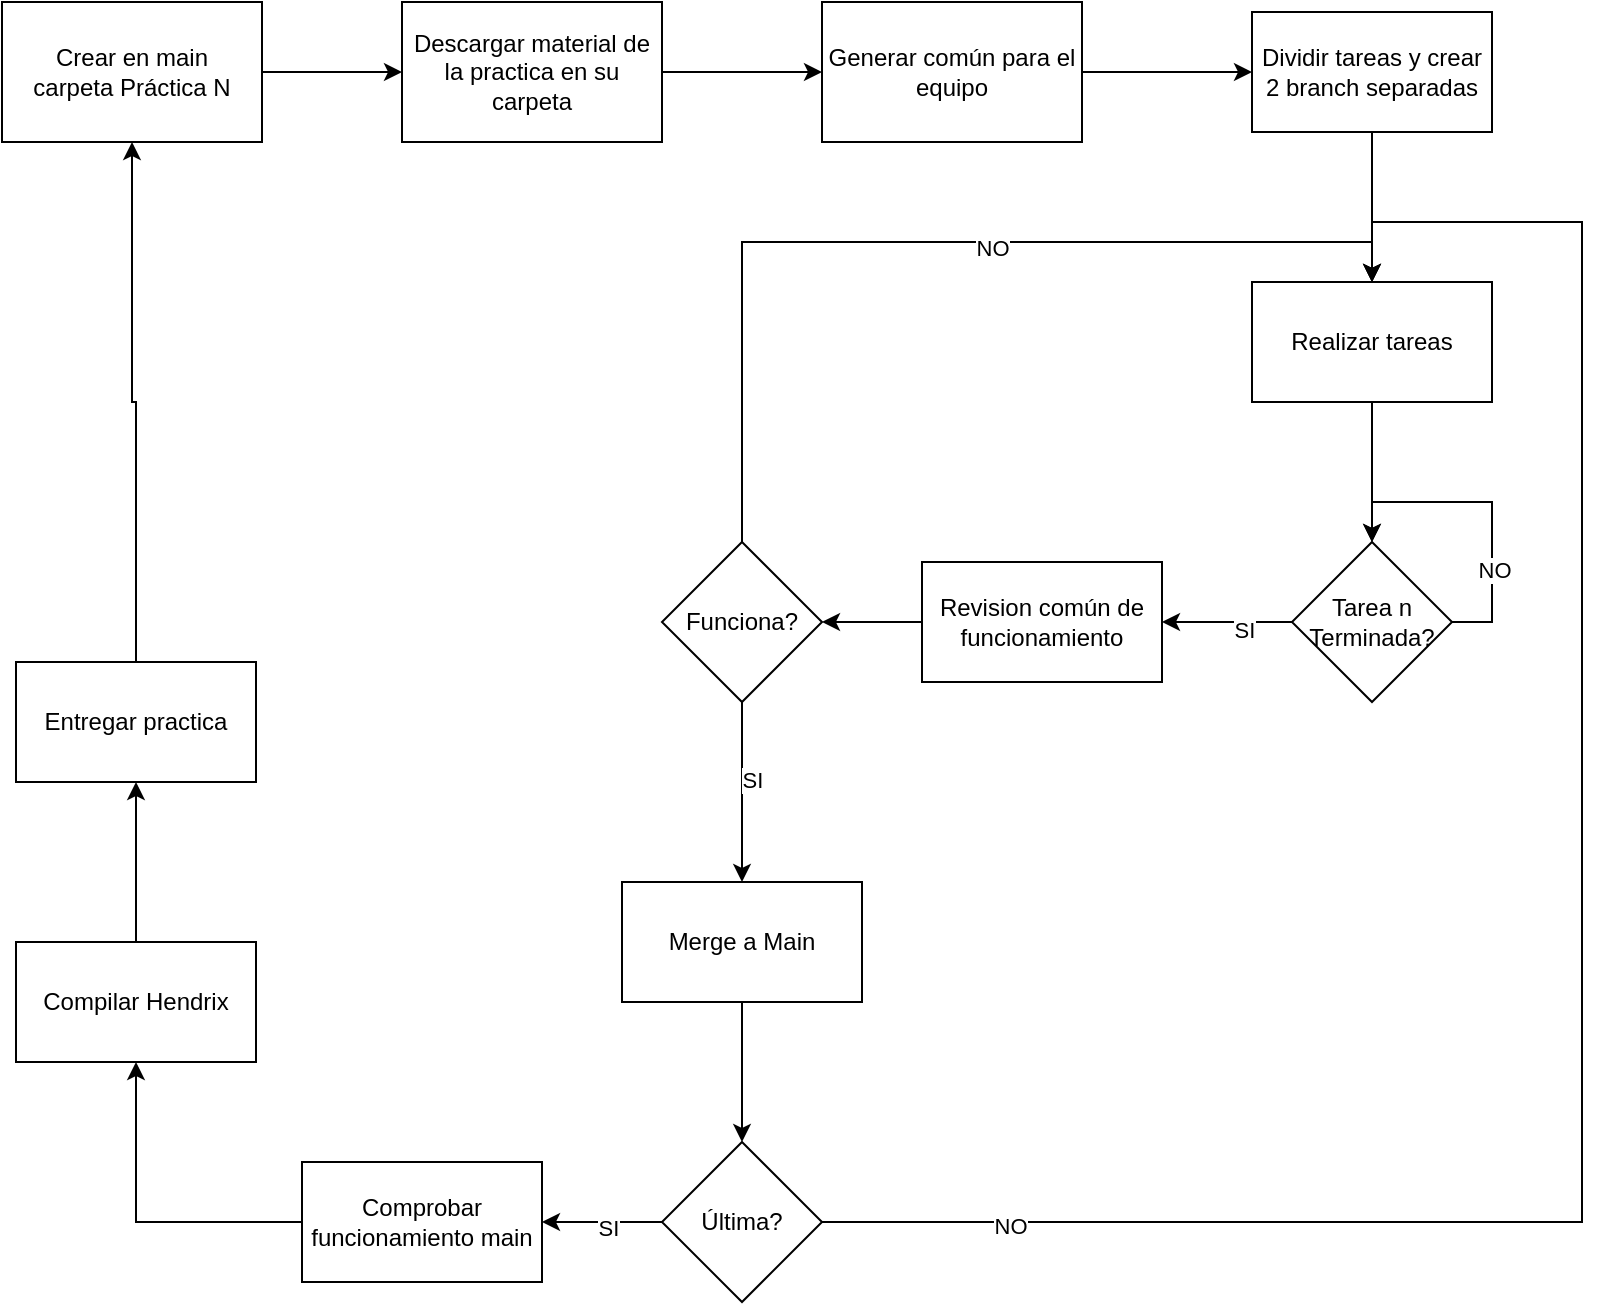 <mxfile version="22.0.5" type="github">
  <diagram name="Page-1" id="ozxdBf5o1T0y6ycwpzWR">
    <mxGraphModel dx="1809" dy="1073" grid="1" gridSize="10" guides="1" tooltips="1" connect="1" arrows="1" fold="1" page="1" pageScale="1" pageWidth="850" pageHeight="1100" math="0" shadow="0">
      <root>
        <mxCell id="0" />
        <mxCell id="1" parent="0" />
        <mxCell id="duuN96d6mN_fn4IOZpLF-4" value="" style="edgeStyle=orthogonalEdgeStyle;rounded=0;orthogonalLoop=1;jettySize=auto;html=1;" parent="1" source="duuN96d6mN_fn4IOZpLF-1" target="duuN96d6mN_fn4IOZpLF-3" edge="1">
          <mxGeometry relative="1" as="geometry" />
        </mxCell>
        <mxCell id="duuN96d6mN_fn4IOZpLF-1" value="&lt;div&gt;Crear en main&lt;/div&gt;&lt;div&gt;carpeta Práctica N&lt;br&gt;&lt;/div&gt;" style="rounded=0;whiteSpace=wrap;html=1;" parent="1" vertex="1">
          <mxGeometry x="30" y="180" width="130" height="70" as="geometry" />
        </mxCell>
        <mxCell id="duuN96d6mN_fn4IOZpLF-6" value="" style="edgeStyle=orthogonalEdgeStyle;rounded=0;orthogonalLoop=1;jettySize=auto;html=1;" parent="1" source="duuN96d6mN_fn4IOZpLF-3" target="duuN96d6mN_fn4IOZpLF-5" edge="1">
          <mxGeometry relative="1" as="geometry" />
        </mxCell>
        <mxCell id="duuN96d6mN_fn4IOZpLF-3" value="Descargar material de la practica en su carpeta " style="whiteSpace=wrap;html=1;rounded=0;" parent="1" vertex="1">
          <mxGeometry x="230" y="180" width="130" height="70" as="geometry" />
        </mxCell>
        <mxCell id="duuN96d6mN_fn4IOZpLF-8" value="" style="edgeStyle=orthogonalEdgeStyle;rounded=0;orthogonalLoop=1;jettySize=auto;html=1;" parent="1" source="duuN96d6mN_fn4IOZpLF-5" target="duuN96d6mN_fn4IOZpLF-7" edge="1">
          <mxGeometry relative="1" as="geometry" />
        </mxCell>
        <mxCell id="duuN96d6mN_fn4IOZpLF-5" value="Generar común para el equipo" style="whiteSpace=wrap;html=1;rounded=0;" parent="1" vertex="1">
          <mxGeometry x="440" y="180" width="130" height="70" as="geometry" />
        </mxCell>
        <mxCell id="duuN96d6mN_fn4IOZpLF-10" value="" style="edgeStyle=orthogonalEdgeStyle;rounded=0;orthogonalLoop=1;jettySize=auto;html=1;" parent="1" source="duuN96d6mN_fn4IOZpLF-7" target="duuN96d6mN_fn4IOZpLF-9" edge="1">
          <mxGeometry relative="1" as="geometry" />
        </mxCell>
        <mxCell id="duuN96d6mN_fn4IOZpLF-7" value="Dividir tareas y crear 2 branch separadas" style="whiteSpace=wrap;html=1;rounded=0;" parent="1" vertex="1">
          <mxGeometry x="655" y="185" width="120" height="60" as="geometry" />
        </mxCell>
        <mxCell id="duuN96d6mN_fn4IOZpLF-12" value="" style="edgeStyle=orthogonalEdgeStyle;rounded=0;orthogonalLoop=1;jettySize=auto;html=1;" parent="1" source="duuN96d6mN_fn4IOZpLF-9" target="duuN96d6mN_fn4IOZpLF-11" edge="1">
          <mxGeometry relative="1" as="geometry" />
        </mxCell>
        <mxCell id="duuN96d6mN_fn4IOZpLF-9" value="Realizar tareas" style="whiteSpace=wrap;html=1;rounded=0;" parent="1" vertex="1">
          <mxGeometry x="655" y="320" width="120" height="60" as="geometry" />
        </mxCell>
        <mxCell id="duuN96d6mN_fn4IOZpLF-14" value="" style="edgeStyle=orthogonalEdgeStyle;rounded=0;orthogonalLoop=1;jettySize=auto;html=1;" parent="1" source="duuN96d6mN_fn4IOZpLF-11" target="duuN96d6mN_fn4IOZpLF-20" edge="1">
          <mxGeometry relative="1" as="geometry">
            <mxPoint x="615" y="490" as="targetPoint" />
          </mxGeometry>
        </mxCell>
        <mxCell id="duuN96d6mN_fn4IOZpLF-19" value="SI" style="edgeLabel;html=1;align=center;verticalAlign=middle;resizable=0;points=[];" parent="duuN96d6mN_fn4IOZpLF-14" vertex="1" connectable="0">
          <mxGeometry x="-0.267" y="4" relative="1" as="geometry">
            <mxPoint as="offset" />
          </mxGeometry>
        </mxCell>
        <mxCell id="duuN96d6mN_fn4IOZpLF-11" value="&lt;div&gt;Tarea n&lt;/div&gt;&lt;div&gt;Terminada?&lt;br&gt;&lt;/div&gt;" style="rhombus;whiteSpace=wrap;html=1;rounded=0;" parent="1" vertex="1">
          <mxGeometry x="675" y="450" width="80" height="80" as="geometry" />
        </mxCell>
        <mxCell id="duuN96d6mN_fn4IOZpLF-15" style="edgeStyle=orthogonalEdgeStyle;rounded=0;orthogonalLoop=1;jettySize=auto;html=1;exitX=1;exitY=0.5;exitDx=0;exitDy=0;entryX=0.5;entryY=0;entryDx=0;entryDy=0;" parent="1" source="duuN96d6mN_fn4IOZpLF-11" target="duuN96d6mN_fn4IOZpLF-11" edge="1">
          <mxGeometry relative="1" as="geometry">
            <Array as="points">
              <mxPoint x="775" y="490" />
              <mxPoint x="775" y="430" />
              <mxPoint x="715" y="430" />
            </Array>
          </mxGeometry>
        </mxCell>
        <mxCell id="duuN96d6mN_fn4IOZpLF-18" value="NO" style="edgeLabel;html=1;align=center;verticalAlign=middle;resizable=0;points=[];" parent="duuN96d6mN_fn4IOZpLF-15" vertex="1" connectable="0">
          <mxGeometry x="-0.426" y="-1" relative="1" as="geometry">
            <mxPoint as="offset" />
          </mxGeometry>
        </mxCell>
        <mxCell id="duuN96d6mN_fn4IOZpLF-22" value="" style="edgeStyle=orthogonalEdgeStyle;rounded=0;orthogonalLoop=1;jettySize=auto;html=1;" parent="1" source="duuN96d6mN_fn4IOZpLF-20" target="duuN96d6mN_fn4IOZpLF-21" edge="1">
          <mxGeometry relative="1" as="geometry" />
        </mxCell>
        <mxCell id="duuN96d6mN_fn4IOZpLF-20" value="Revision común de funcionamiento" style="whiteSpace=wrap;html=1;rounded=0;" parent="1" vertex="1">
          <mxGeometry x="490" y="460" width="120" height="60" as="geometry" />
        </mxCell>
        <mxCell id="duuN96d6mN_fn4IOZpLF-23" style="edgeStyle=orthogonalEdgeStyle;rounded=0;orthogonalLoop=1;jettySize=auto;html=1;exitX=0.5;exitY=0;exitDx=0;exitDy=0;entryX=0.5;entryY=0;entryDx=0;entryDy=0;" parent="1" source="duuN96d6mN_fn4IOZpLF-21" target="duuN96d6mN_fn4IOZpLF-9" edge="1">
          <mxGeometry relative="1" as="geometry" />
        </mxCell>
        <mxCell id="duuN96d6mN_fn4IOZpLF-24" value="NO" style="edgeLabel;html=1;align=center;verticalAlign=middle;resizable=0;points=[];" parent="duuN96d6mN_fn4IOZpLF-23" vertex="1" connectable="0">
          <mxGeometry x="0.132" y="-3" relative="1" as="geometry">
            <mxPoint as="offset" />
          </mxGeometry>
        </mxCell>
        <mxCell id="duuN96d6mN_fn4IOZpLF-26" value="" style="edgeStyle=orthogonalEdgeStyle;rounded=0;orthogonalLoop=1;jettySize=auto;html=1;" parent="1" source="duuN96d6mN_fn4IOZpLF-21" target="duuN96d6mN_fn4IOZpLF-25" edge="1">
          <mxGeometry relative="1" as="geometry" />
        </mxCell>
        <mxCell id="duuN96d6mN_fn4IOZpLF-27" value="SI" style="edgeLabel;html=1;align=center;verticalAlign=middle;resizable=0;points=[];" parent="duuN96d6mN_fn4IOZpLF-26" vertex="1" connectable="0">
          <mxGeometry x="-0.148" y="5" relative="1" as="geometry">
            <mxPoint as="offset" />
          </mxGeometry>
        </mxCell>
        <mxCell id="duuN96d6mN_fn4IOZpLF-21" value="Funciona?" style="rhombus;whiteSpace=wrap;html=1;rounded=0;" parent="1" vertex="1">
          <mxGeometry x="360" y="450" width="80" height="80" as="geometry" />
        </mxCell>
        <mxCell id="N8mW-nSy7AZFngnressp-4" value="" style="edgeStyle=orthogonalEdgeStyle;rounded=0;orthogonalLoop=1;jettySize=auto;html=1;" edge="1" parent="1" source="duuN96d6mN_fn4IOZpLF-25" target="N8mW-nSy7AZFngnressp-3">
          <mxGeometry relative="1" as="geometry" />
        </mxCell>
        <mxCell id="duuN96d6mN_fn4IOZpLF-25" value="Merge a Main" style="whiteSpace=wrap;html=1;rounded=0;" parent="1" vertex="1">
          <mxGeometry x="340" y="620" width="120" height="60" as="geometry" />
        </mxCell>
        <mxCell id="N8mW-nSy7AZFngnressp-5" style="edgeStyle=orthogonalEdgeStyle;rounded=0;orthogonalLoop=1;jettySize=auto;html=1;entryX=0.5;entryY=0;entryDx=0;entryDy=0;exitX=1;exitY=0.5;exitDx=0;exitDy=0;" edge="1" parent="1" source="N8mW-nSy7AZFngnressp-3" target="duuN96d6mN_fn4IOZpLF-9">
          <mxGeometry relative="1" as="geometry">
            <Array as="points">
              <mxPoint x="820" y="790" />
              <mxPoint x="820" y="290" />
              <mxPoint x="715" y="290" />
            </Array>
          </mxGeometry>
        </mxCell>
        <mxCell id="N8mW-nSy7AZFngnressp-6" value="NO" style="edgeLabel;html=1;align=center;verticalAlign=middle;resizable=0;points=[];" vertex="1" connectable="0" parent="N8mW-nSy7AZFngnressp-5">
          <mxGeometry x="-0.815" y="-2" relative="1" as="geometry">
            <mxPoint as="offset" />
          </mxGeometry>
        </mxCell>
        <mxCell id="N8mW-nSy7AZFngnressp-8" value="" style="edgeStyle=orthogonalEdgeStyle;rounded=0;orthogonalLoop=1;jettySize=auto;html=1;" edge="1" parent="1" source="N8mW-nSy7AZFngnressp-3" target="N8mW-nSy7AZFngnressp-7">
          <mxGeometry relative="1" as="geometry" />
        </mxCell>
        <mxCell id="N8mW-nSy7AZFngnressp-9" value="SI" style="edgeLabel;html=1;align=center;verticalAlign=middle;resizable=0;points=[];" vertex="1" connectable="0" parent="N8mW-nSy7AZFngnressp-8">
          <mxGeometry x="-0.091" y="3" relative="1" as="geometry">
            <mxPoint as="offset" />
          </mxGeometry>
        </mxCell>
        <mxCell id="N8mW-nSy7AZFngnressp-3" value="Última?" style="rhombus;whiteSpace=wrap;html=1;rounded=0;" vertex="1" parent="1">
          <mxGeometry x="360" y="750" width="80" height="80" as="geometry" />
        </mxCell>
        <mxCell id="N8mW-nSy7AZFngnressp-11" value="" style="edgeStyle=orthogonalEdgeStyle;rounded=0;orthogonalLoop=1;jettySize=auto;html=1;" edge="1" parent="1" source="N8mW-nSy7AZFngnressp-7" target="N8mW-nSy7AZFngnressp-10">
          <mxGeometry relative="1" as="geometry" />
        </mxCell>
        <mxCell id="N8mW-nSy7AZFngnressp-7" value="Comprobar funcionamiento main" style="whiteSpace=wrap;html=1;rounded=0;" vertex="1" parent="1">
          <mxGeometry x="180" y="760" width="120" height="60" as="geometry" />
        </mxCell>
        <mxCell id="N8mW-nSy7AZFngnressp-13" value="" style="edgeStyle=orthogonalEdgeStyle;rounded=0;orthogonalLoop=1;jettySize=auto;html=1;" edge="1" parent="1" source="N8mW-nSy7AZFngnressp-10" target="N8mW-nSy7AZFngnressp-12">
          <mxGeometry relative="1" as="geometry" />
        </mxCell>
        <mxCell id="N8mW-nSy7AZFngnressp-10" value="Compilar Hendrix" style="whiteSpace=wrap;html=1;rounded=0;" vertex="1" parent="1">
          <mxGeometry x="37" y="650" width="120" height="60" as="geometry" />
        </mxCell>
        <mxCell id="N8mW-nSy7AZFngnressp-14" style="edgeStyle=orthogonalEdgeStyle;rounded=0;orthogonalLoop=1;jettySize=auto;html=1;entryX=0.5;entryY=1;entryDx=0;entryDy=0;" edge="1" parent="1" source="N8mW-nSy7AZFngnressp-12" target="duuN96d6mN_fn4IOZpLF-1">
          <mxGeometry relative="1" as="geometry" />
        </mxCell>
        <mxCell id="N8mW-nSy7AZFngnressp-12" value="Entregar practica" style="whiteSpace=wrap;html=1;rounded=0;" vertex="1" parent="1">
          <mxGeometry x="37" y="510" width="120" height="60" as="geometry" />
        </mxCell>
      </root>
    </mxGraphModel>
  </diagram>
</mxfile>
